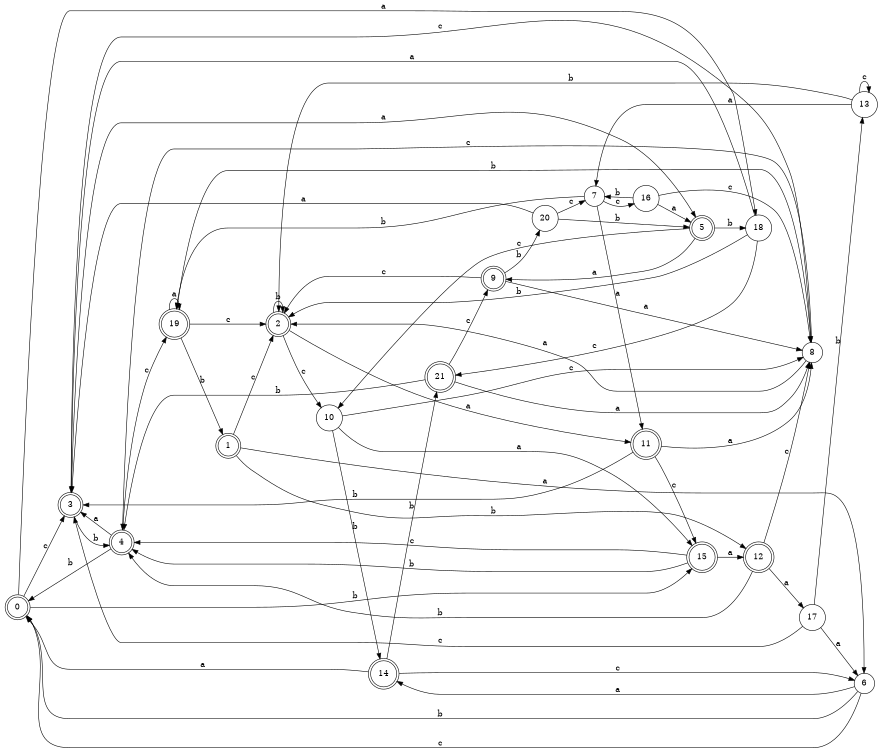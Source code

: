 digraph n18_4 {
__start0 [label="" shape="none"];

rankdir=LR;
size="8,5";

s0 [style="rounded,filled", color="black", fillcolor="white" shape="doublecircle", label="0"];
s1 [style="rounded,filled", color="black", fillcolor="white" shape="doublecircle", label="1"];
s2 [style="rounded,filled", color="black", fillcolor="white" shape="doublecircle", label="2"];
s3 [style="rounded,filled", color="black", fillcolor="white" shape="doublecircle", label="3"];
s4 [style="rounded,filled", color="black", fillcolor="white" shape="doublecircle", label="4"];
s5 [style="rounded,filled", color="black", fillcolor="white" shape="doublecircle", label="5"];
s6 [style="filled", color="black", fillcolor="white" shape="circle", label="6"];
s7 [style="filled", color="black", fillcolor="white" shape="circle", label="7"];
s8 [style="filled", color="black", fillcolor="white" shape="circle", label="8"];
s9 [style="rounded,filled", color="black", fillcolor="white" shape="doublecircle", label="9"];
s10 [style="filled", color="black", fillcolor="white" shape="circle", label="10"];
s11 [style="rounded,filled", color="black", fillcolor="white" shape="doublecircle", label="11"];
s12 [style="rounded,filled", color="black", fillcolor="white" shape="doublecircle", label="12"];
s13 [style="filled", color="black", fillcolor="white" shape="circle", label="13"];
s14 [style="rounded,filled", color="black", fillcolor="white" shape="doublecircle", label="14"];
s15 [style="rounded,filled", color="black", fillcolor="white" shape="doublecircle", label="15"];
s16 [style="filled", color="black", fillcolor="white" shape="circle", label="16"];
s17 [style="filled", color="black", fillcolor="white" shape="circle", label="17"];
s18 [style="filled", color="black", fillcolor="white" shape="circle", label="18"];
s19 [style="rounded,filled", color="black", fillcolor="white" shape="doublecircle", label="19"];
s20 [style="filled", color="black", fillcolor="white" shape="circle", label="20"];
s21 [style="rounded,filled", color="black", fillcolor="white" shape="doublecircle", label="21"];
s0 -> s18 [label="a"];
s0 -> s15 [label="b"];
s0 -> s3 [label="c"];
s1 -> s6 [label="a"];
s1 -> s12 [label="b"];
s1 -> s2 [label="c"];
s2 -> s11 [label="a"];
s2 -> s2 [label="b"];
s2 -> s10 [label="c"];
s3 -> s5 [label="a"];
s3 -> s4 [label="b"];
s3 -> s8 [label="c"];
s4 -> s3 [label="a"];
s4 -> s0 [label="b"];
s4 -> s19 [label="c"];
s5 -> s9 [label="a"];
s5 -> s18 [label="b"];
s5 -> s10 [label="c"];
s6 -> s14 [label="a"];
s6 -> s0 [label="b"];
s6 -> s0 [label="c"];
s7 -> s11 [label="a"];
s7 -> s19 [label="b"];
s7 -> s16 [label="c"];
s8 -> s2 [label="a"];
s8 -> s19 [label="b"];
s8 -> s4 [label="c"];
s9 -> s8 [label="a"];
s9 -> s20 [label="b"];
s9 -> s2 [label="c"];
s10 -> s15 [label="a"];
s10 -> s14 [label="b"];
s10 -> s8 [label="c"];
s11 -> s8 [label="a"];
s11 -> s3 [label="b"];
s11 -> s15 [label="c"];
s12 -> s17 [label="a"];
s12 -> s4 [label="b"];
s12 -> s8 [label="c"];
s13 -> s7 [label="a"];
s13 -> s2 [label="b"];
s13 -> s13 [label="c"];
s14 -> s0 [label="a"];
s14 -> s21 [label="b"];
s14 -> s6 [label="c"];
s15 -> s12 [label="a"];
s15 -> s4 [label="b"];
s15 -> s4 [label="c"];
s16 -> s5 [label="a"];
s16 -> s7 [label="b"];
s16 -> s8 [label="c"];
s17 -> s6 [label="a"];
s17 -> s13 [label="b"];
s17 -> s3 [label="c"];
s18 -> s3 [label="a"];
s18 -> s2 [label="b"];
s18 -> s21 [label="c"];
s19 -> s19 [label="a"];
s19 -> s1 [label="b"];
s19 -> s2 [label="c"];
s20 -> s3 [label="a"];
s20 -> s5 [label="b"];
s20 -> s7 [label="c"];
s21 -> s8 [label="a"];
s21 -> s4 [label="b"];
s21 -> s9 [label="c"];

}